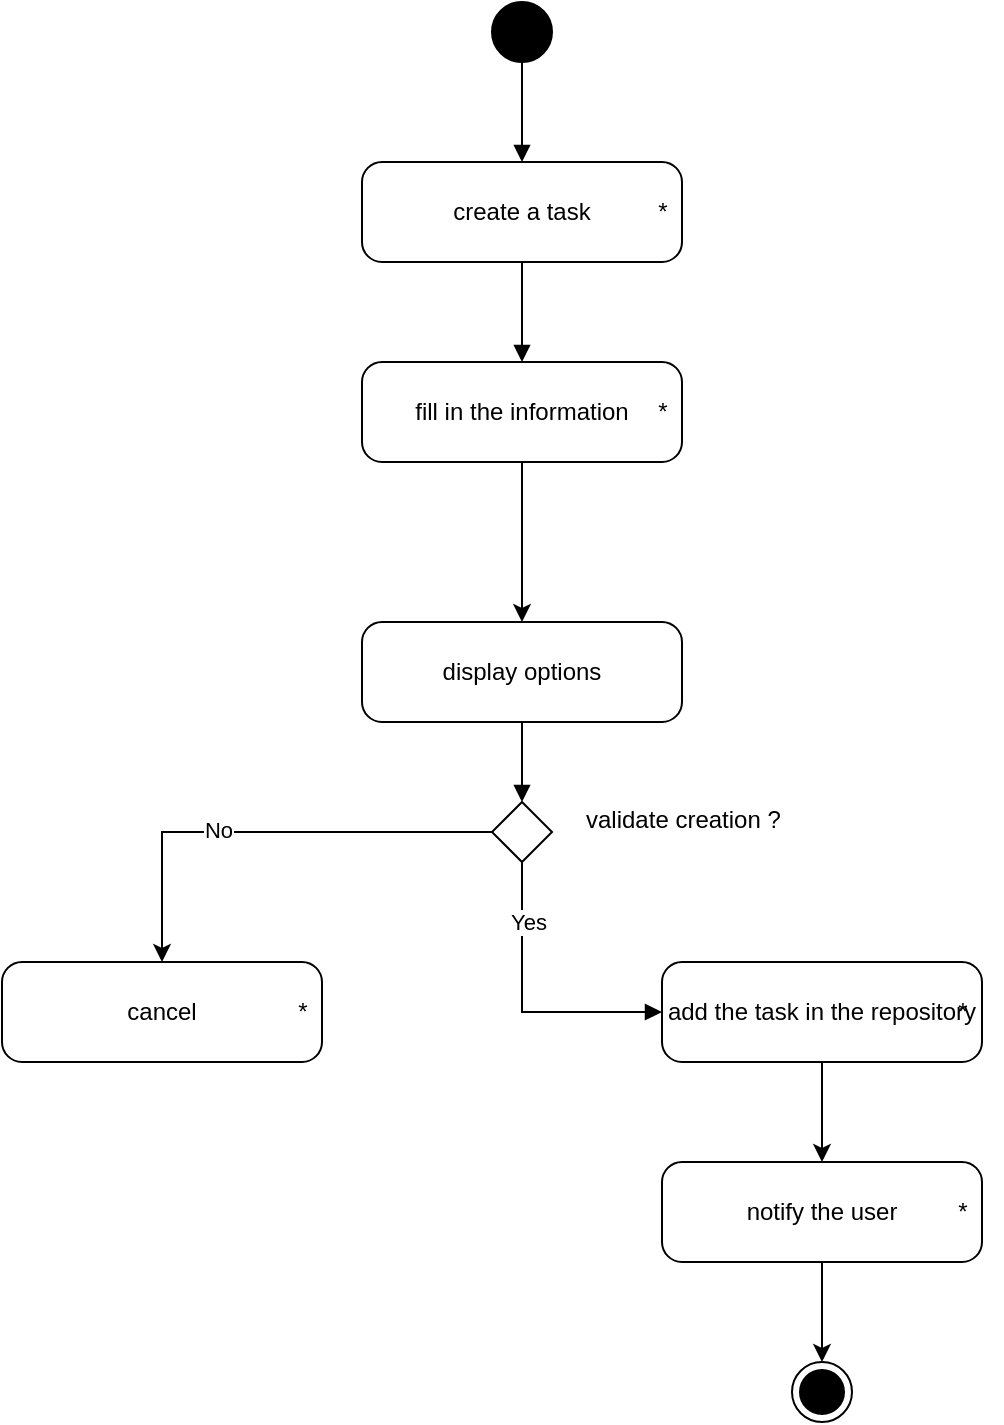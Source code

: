 <mxfile version="26.1.1">
  <diagram name="Page-1" id="0783ab3e-0a74-02c8-0abd-f7b4e66b4bec">
    <mxGraphModel dx="1338" dy="820" grid="1" gridSize="10" guides="1" tooltips="1" connect="1" arrows="1" fold="1" page="1" pageScale="1" pageWidth="850" pageHeight="1100" background="none" math="0" shadow="0">
      <root>
        <mxCell id="0" />
        <mxCell id="1" parent="0" />
        <mxCell id="HPWhJ2CNh0VDsfjqtDM2-3" value="" style="ellipse;fillColor=strokeColor;html=1;" parent="1" vertex="1">
          <mxGeometry x="305" y="40" width="30" height="30" as="geometry" />
        </mxCell>
        <mxCell id="HPWhJ2CNh0VDsfjqtDM2-4" value="" style="html=1;verticalAlign=bottom;labelBackgroundColor=none;endArrow=block;endFill=1;rounded=0;exitX=0.5;exitY=1;exitDx=0;exitDy=0;entryX=0.5;entryY=0;entryDx=0;entryDy=0;" parent="1" source="HPWhJ2CNh0VDsfjqtDM2-3" target="HPWhJ2CNh0VDsfjqtDM2-5" edge="1">
          <mxGeometry width="160" relative="1" as="geometry">
            <mxPoint x="290" y="420" as="sourcePoint" />
            <mxPoint x="315" y="120" as="targetPoint" />
          </mxGeometry>
        </mxCell>
        <mxCell id="HPWhJ2CNh0VDsfjqtDM2-5" value="create a task" style="html=1;dashed=0;rounded=1;absoluteArcSize=1;arcSize=20;verticalAlign=middle;align=center;whiteSpace=wrap;" parent="1" vertex="1">
          <mxGeometry x="240" y="120" width="160" height="50" as="geometry" />
        </mxCell>
        <mxCell id="HPWhJ2CNh0VDsfjqtDM2-6" value="*" style="text;resizeWidth=0;resizeHeight=0;points=[];part=1;verticalAlign=middle;align=center;html=1;" parent="HPWhJ2CNh0VDsfjqtDM2-5" vertex="1">
          <mxGeometry x="1" y="0.5" width="20" height="20" relative="1" as="geometry">
            <mxPoint x="-20" y="-10" as="offset" />
          </mxGeometry>
        </mxCell>
        <mxCell id="HPWhJ2CNh0VDsfjqtDM2-10" value="" style="html=1;verticalAlign=bottom;labelBackgroundColor=none;endArrow=block;endFill=1;rounded=0;exitX=0.5;exitY=1;exitDx=0;exitDy=0;entryX=0.5;entryY=0;entryDx=0;entryDy=0;" parent="1" source="HPWhJ2CNh0VDsfjqtDM2-5" target="Jq5KpaDC2PTblpr1mt9l-1" edge="1">
          <mxGeometry width="160" relative="1" as="geometry">
            <mxPoint x="320" y="280" as="sourcePoint" />
            <mxPoint x="210" y="520" as="targetPoint" />
          </mxGeometry>
        </mxCell>
        <mxCell id="HPWhJ2CNh0VDsfjqtDM2-11" value="display options" style="html=1;dashed=0;rounded=1;absoluteArcSize=1;arcSize=20;verticalAlign=middle;align=center;whiteSpace=wrap;" parent="1" vertex="1">
          <mxGeometry x="240" y="350" width="160" height="50" as="geometry" />
        </mxCell>
        <mxCell id="HPWhJ2CNh0VDsfjqtDM2-20" style="edgeStyle=orthogonalEdgeStyle;rounded=0;orthogonalLoop=1;jettySize=auto;html=1;exitX=0;exitY=0.5;exitDx=0;exitDy=0;" parent="1" source="HPWhJ2CNh0VDsfjqtDM2-13" target="HPWhJ2CNh0VDsfjqtDM2-16" edge="1">
          <mxGeometry relative="1" as="geometry" />
        </mxCell>
        <mxCell id="HPWhJ2CNh0VDsfjqtDM2-21" value="No" style="edgeLabel;html=1;align=center;verticalAlign=middle;resizable=0;points=[];" parent="HPWhJ2CNh0VDsfjqtDM2-20" vertex="1" connectable="0">
          <mxGeometry x="0.191" y="-1" relative="1" as="geometry">
            <mxPoint as="offset" />
          </mxGeometry>
        </mxCell>
        <mxCell id="HPWhJ2CNh0VDsfjqtDM2-13" value="" style="rhombus;" parent="1" vertex="1">
          <mxGeometry x="305" y="440" width="30" height="30" as="geometry" />
        </mxCell>
        <mxCell id="HPWhJ2CNh0VDsfjqtDM2-14" value="" style="html=1;verticalAlign=bottom;labelBackgroundColor=none;endArrow=block;endFill=1;rounded=0;exitX=0.5;exitY=1;exitDx=0;exitDy=0;entryX=0;entryY=0.5;entryDx=0;entryDy=0;edgeStyle=orthogonalEdgeStyle;" parent="1" source="HPWhJ2CNh0VDsfjqtDM2-13" target="HPWhJ2CNh0VDsfjqtDM2-18" edge="1">
          <mxGeometry width="160" relative="1" as="geometry">
            <mxPoint x="330" y="270" as="sourcePoint" />
            <mxPoint x="320" y="530" as="targetPoint" />
          </mxGeometry>
        </mxCell>
        <mxCell id="HPWhJ2CNh0VDsfjqtDM2-22" value="Yes" style="edgeLabel;html=1;align=center;verticalAlign=middle;resizable=0;points=[];" parent="HPWhJ2CNh0VDsfjqtDM2-14" vertex="1" connectable="0">
          <mxGeometry x="-0.586" y="3" relative="1" as="geometry">
            <mxPoint as="offset" />
          </mxGeometry>
        </mxCell>
        <mxCell id="HPWhJ2CNh0VDsfjqtDM2-15" value="" style="html=1;verticalAlign=bottom;labelBackgroundColor=none;endArrow=block;endFill=1;rounded=0;entryX=0.5;entryY=0;entryDx=0;entryDy=0;exitX=0.5;exitY=1;exitDx=0;exitDy=0;" parent="1" source="HPWhJ2CNh0VDsfjqtDM2-11" target="HPWhJ2CNh0VDsfjqtDM2-13" edge="1">
          <mxGeometry width="160" relative="1" as="geometry">
            <mxPoint x="400" y="290" as="sourcePoint" />
            <mxPoint x="340" y="360" as="targetPoint" />
          </mxGeometry>
        </mxCell>
        <mxCell id="HPWhJ2CNh0VDsfjqtDM2-16" value="cancel" style="html=1;dashed=0;rounded=1;absoluteArcSize=1;arcSize=20;verticalAlign=middle;align=center;whiteSpace=wrap;" parent="1" vertex="1">
          <mxGeometry x="60" y="520" width="160" height="50" as="geometry" />
        </mxCell>
        <mxCell id="HPWhJ2CNh0VDsfjqtDM2-17" value="*" style="text;resizeWidth=0;resizeHeight=0;points=[];part=1;verticalAlign=middle;align=center;html=1;" parent="HPWhJ2CNh0VDsfjqtDM2-16" vertex="1">
          <mxGeometry x="1" y="0.5" width="20" height="20" relative="1" as="geometry">
            <mxPoint x="-20" y="-10" as="offset" />
          </mxGeometry>
        </mxCell>
        <mxCell id="HPWhJ2CNh0VDsfjqtDM2-25" style="edgeStyle=orthogonalEdgeStyle;rounded=0;orthogonalLoop=1;jettySize=auto;html=1;exitX=0.5;exitY=1;exitDx=0;exitDy=0;entryX=0.5;entryY=0;entryDx=0;entryDy=0;" parent="1" source="HPWhJ2CNh0VDsfjqtDM2-18" target="HPWhJ2CNh0VDsfjqtDM2-23" edge="1">
          <mxGeometry relative="1" as="geometry" />
        </mxCell>
        <mxCell id="HPWhJ2CNh0VDsfjqtDM2-18" value="add the task in the repository" style="html=1;dashed=0;rounded=1;absoluteArcSize=1;arcSize=20;verticalAlign=middle;align=center;whiteSpace=wrap;" parent="1" vertex="1">
          <mxGeometry x="390" y="520" width="160" height="50" as="geometry" />
        </mxCell>
        <mxCell id="HPWhJ2CNh0VDsfjqtDM2-19" value="*" style="text;resizeWidth=0;resizeHeight=0;points=[];part=1;verticalAlign=middle;align=center;html=1;" parent="HPWhJ2CNh0VDsfjqtDM2-18" vertex="1">
          <mxGeometry x="1" y="0.5" width="20" height="20" relative="1" as="geometry">
            <mxPoint x="-20" y="-10" as="offset" />
          </mxGeometry>
        </mxCell>
        <mxCell id="HPWhJ2CNh0VDsfjqtDM2-27" style="edgeStyle=orthogonalEdgeStyle;rounded=0;orthogonalLoop=1;jettySize=auto;html=1;exitX=0.5;exitY=1;exitDx=0;exitDy=0;entryX=0.5;entryY=0;entryDx=0;entryDy=0;" parent="1" source="HPWhJ2CNh0VDsfjqtDM2-23" target="HPWhJ2CNh0VDsfjqtDM2-26" edge="1">
          <mxGeometry relative="1" as="geometry" />
        </mxCell>
        <mxCell id="HPWhJ2CNh0VDsfjqtDM2-23" value="notify the user" style="html=1;dashed=0;rounded=1;absoluteArcSize=1;arcSize=20;verticalAlign=middle;align=center;whiteSpace=wrap;" parent="1" vertex="1">
          <mxGeometry x="390" y="620" width="160" height="50" as="geometry" />
        </mxCell>
        <mxCell id="HPWhJ2CNh0VDsfjqtDM2-24" value="*" style="text;resizeWidth=0;resizeHeight=0;points=[];part=1;verticalAlign=middle;align=center;html=1;" parent="HPWhJ2CNh0VDsfjqtDM2-23" vertex="1">
          <mxGeometry x="1" y="0.5" width="20" height="20" relative="1" as="geometry">
            <mxPoint x="-20" y="-10" as="offset" />
          </mxGeometry>
        </mxCell>
        <mxCell id="HPWhJ2CNh0VDsfjqtDM2-26" value="" style="ellipse;html=1;shape=endState;fillColor=strokeColor;" parent="1" vertex="1">
          <mxGeometry x="455" y="720" width="30" height="30" as="geometry" />
        </mxCell>
        <mxCell id="Jq5KpaDC2PTblpr1mt9l-3" style="edgeStyle=orthogonalEdgeStyle;rounded=0;orthogonalLoop=1;jettySize=auto;html=1;entryX=0.5;entryY=0;entryDx=0;entryDy=0;" parent="1" source="Jq5KpaDC2PTblpr1mt9l-1" target="HPWhJ2CNh0VDsfjqtDM2-11" edge="1">
          <mxGeometry relative="1" as="geometry" />
        </mxCell>
        <mxCell id="Jq5KpaDC2PTblpr1mt9l-1" value="fill in the information" style="html=1;dashed=0;rounded=1;absoluteArcSize=1;arcSize=20;verticalAlign=middle;align=center;whiteSpace=wrap;" parent="1" vertex="1">
          <mxGeometry x="240" y="220" width="160" height="50" as="geometry" />
        </mxCell>
        <mxCell id="Jq5KpaDC2PTblpr1mt9l-2" value="*" style="text;resizeWidth=0;resizeHeight=0;points=[];part=1;verticalAlign=middle;align=center;html=1;" parent="Jq5KpaDC2PTblpr1mt9l-1" vertex="1">
          <mxGeometry x="1" y="0.5" width="20" height="20" relative="1" as="geometry">
            <mxPoint x="-20" y="-10" as="offset" />
          </mxGeometry>
        </mxCell>
        <mxCell id="D1TeBV5ef_I8c8ub25cy-1" value="&lt;div style=&quot;text-align: center;&quot;&gt;&lt;span style=&quot;background-color: transparent; color: light-dark(rgb(0, 0, 0), rgb(255, 255, 255));&quot;&gt;validate creation ?&lt;/span&gt;&lt;/div&gt;" style="text;whiteSpace=wrap;html=1;" vertex="1" parent="1">
          <mxGeometry x="350" y="435" width="210" height="40" as="geometry" />
        </mxCell>
      </root>
    </mxGraphModel>
  </diagram>
</mxfile>

